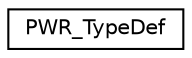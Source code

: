 digraph "Graphical Class Hierarchy"
{
 // LATEX_PDF_SIZE
  edge [fontname="Helvetica",fontsize="10",labelfontname="Helvetica",labelfontsize="10"];
  node [fontname="Helvetica",fontsize="10",shape=record];
  rankdir="LR";
  Node0 [label="PWR_TypeDef",height=0.2,width=0.4,color="black", fillcolor="white", style="filled",URL="$structPWR__TypeDef.html",tooltip="Power Control."];
}
